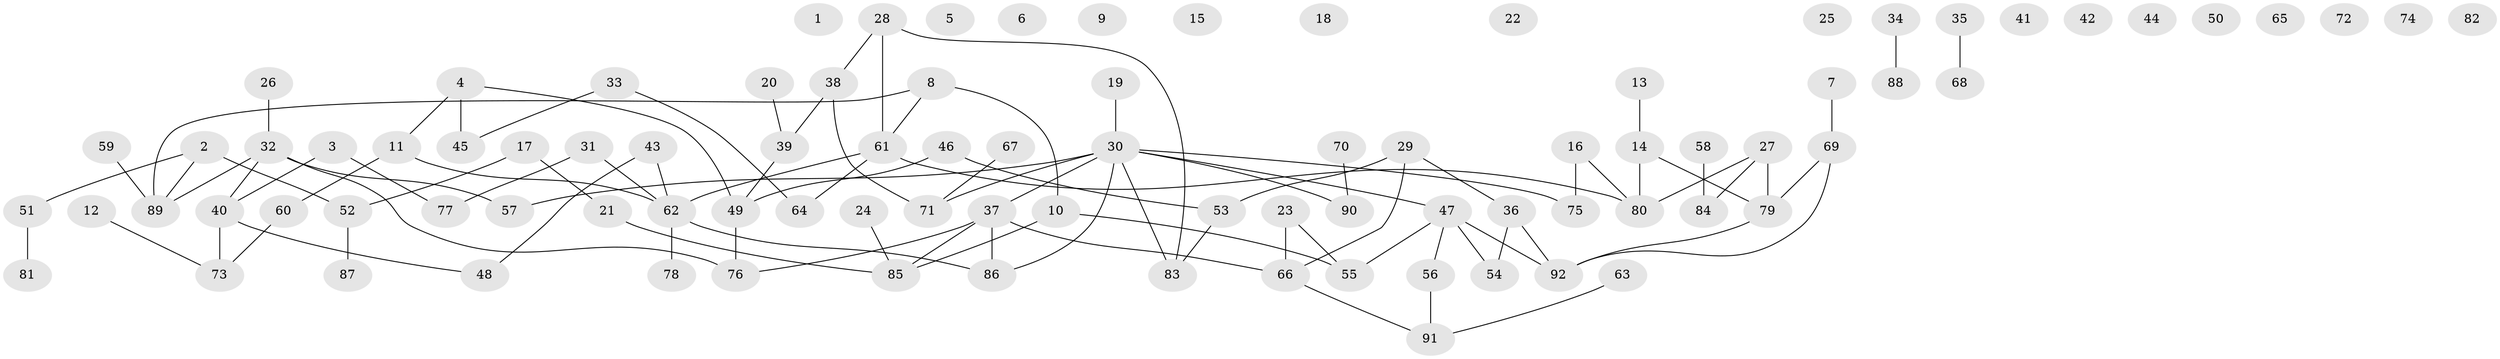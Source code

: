 // Generated by graph-tools (version 1.1) at 2025/25/03/09/25 03:25:20]
// undirected, 92 vertices, 97 edges
graph export_dot {
graph [start="1"]
  node [color=gray90,style=filled];
  1;
  2;
  3;
  4;
  5;
  6;
  7;
  8;
  9;
  10;
  11;
  12;
  13;
  14;
  15;
  16;
  17;
  18;
  19;
  20;
  21;
  22;
  23;
  24;
  25;
  26;
  27;
  28;
  29;
  30;
  31;
  32;
  33;
  34;
  35;
  36;
  37;
  38;
  39;
  40;
  41;
  42;
  43;
  44;
  45;
  46;
  47;
  48;
  49;
  50;
  51;
  52;
  53;
  54;
  55;
  56;
  57;
  58;
  59;
  60;
  61;
  62;
  63;
  64;
  65;
  66;
  67;
  68;
  69;
  70;
  71;
  72;
  73;
  74;
  75;
  76;
  77;
  78;
  79;
  80;
  81;
  82;
  83;
  84;
  85;
  86;
  87;
  88;
  89;
  90;
  91;
  92;
  2 -- 51;
  2 -- 52;
  2 -- 89;
  3 -- 40;
  3 -- 77;
  4 -- 11;
  4 -- 45;
  4 -- 49;
  7 -- 69;
  8 -- 10;
  8 -- 61;
  8 -- 89;
  10 -- 55;
  10 -- 85;
  11 -- 60;
  11 -- 62;
  12 -- 73;
  13 -- 14;
  14 -- 79;
  14 -- 80;
  16 -- 75;
  16 -- 80;
  17 -- 21;
  17 -- 52;
  19 -- 30;
  20 -- 39;
  21 -- 85;
  23 -- 55;
  23 -- 66;
  24 -- 85;
  26 -- 32;
  27 -- 79;
  27 -- 80;
  27 -- 84;
  28 -- 38;
  28 -- 61;
  28 -- 83;
  29 -- 36;
  29 -- 53;
  29 -- 66;
  30 -- 37;
  30 -- 47;
  30 -- 57;
  30 -- 71;
  30 -- 75;
  30 -- 83;
  30 -- 86;
  30 -- 90;
  31 -- 62;
  31 -- 77;
  32 -- 40;
  32 -- 57;
  32 -- 76;
  32 -- 89;
  33 -- 45;
  33 -- 64;
  34 -- 88;
  35 -- 68;
  36 -- 54;
  36 -- 92;
  37 -- 66;
  37 -- 76;
  37 -- 85;
  37 -- 86;
  38 -- 39;
  38 -- 71;
  39 -- 49;
  40 -- 48;
  40 -- 73;
  43 -- 48;
  43 -- 62;
  46 -- 49;
  46 -- 53;
  47 -- 54;
  47 -- 55;
  47 -- 56;
  47 -- 92;
  49 -- 76;
  51 -- 81;
  52 -- 87;
  53 -- 83;
  56 -- 91;
  58 -- 84;
  59 -- 89;
  60 -- 73;
  61 -- 62;
  61 -- 64;
  61 -- 80;
  62 -- 78;
  62 -- 86;
  63 -- 91;
  66 -- 91;
  67 -- 71;
  69 -- 79;
  69 -- 92;
  70 -- 90;
  79 -- 92;
}
